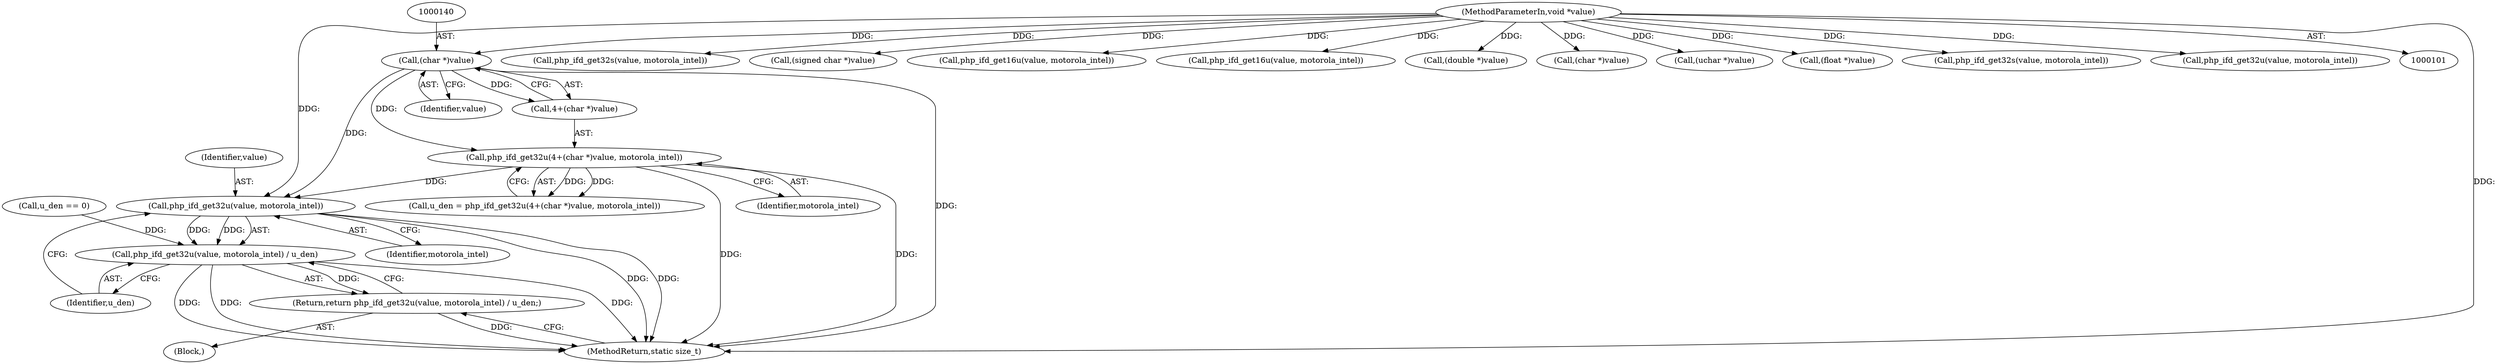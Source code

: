 digraph "0_php-src_1cda0d7c2ffb62d8331c64e703131d9cabdc03ea@pointer" {
"1000154" [label="(Call,php_ifd_get32u(value, motorola_intel))"];
"1000139" [label="(Call,(char *)value)"];
"1000102" [label="(MethodParameterIn,void *value)"];
"1000136" [label="(Call,php_ifd_get32u(4+(char *)value, motorola_intel))"];
"1000153" [label="(Call,php_ifd_get32u(value, motorola_intel) / u_den)"];
"1000152" [label="(Return,return php_ifd_get32u(value, motorola_intel) / u_den;)"];
"1000157" [label="(Identifier,u_den)"];
"1000190" [label="(Call,php_ifd_get32s(value, motorola_intel))"];
"1000136" [label="(Call,php_ifd_get32u(4+(char *)value, motorola_intel))"];
"1000151" [label="(Block,)"];
"1000155" [label="(Identifier,value)"];
"1000144" [label="(Call,u_den == 0)"];
"1000114" [label="(Call,(signed char *)value)"];
"1000125" [label="(Call,php_ifd_get16u(value, motorola_intel))"];
"1000142" [label="(Identifier,motorola_intel)"];
"1000185" [label="(Call,php_ifd_get16u(value, motorola_intel))"];
"1000102" [label="(MethodParameterIn,void *value)"];
"1000206" [label="(Call,(double *)value)"];
"1000152" [label="(Return,return php_ifd_get32u(value, motorola_intel) / u_den;)"];
"1000137" [label="(Call,4+(char *)value)"];
"1000134" [label="(Call,u_den = php_ifd_get32u(4+(char *)value, motorola_intel))"];
"1000211" [label="(MethodReturn,static size_t)"];
"1000141" [label="(Identifier,value)"];
"1000164" [label="(Call,(char *)value)"];
"1000120" [label="(Call,(uchar *)value)"];
"1000139" [label="(Call,(char *)value)"];
"1000156" [label="(Identifier,motorola_intel)"];
"1000198" [label="(Call,(float *)value)"];
"1000179" [label="(Call,php_ifd_get32s(value, motorola_intel))"];
"1000153" [label="(Call,php_ifd_get32u(value, motorola_intel) / u_den)"];
"1000130" [label="(Call,php_ifd_get32u(value, motorola_intel))"];
"1000154" [label="(Call,php_ifd_get32u(value, motorola_intel))"];
"1000154" -> "1000153"  [label="AST: "];
"1000154" -> "1000156"  [label="CFG: "];
"1000155" -> "1000154"  [label="AST: "];
"1000156" -> "1000154"  [label="AST: "];
"1000157" -> "1000154"  [label="CFG: "];
"1000154" -> "1000211"  [label="DDG: "];
"1000154" -> "1000211"  [label="DDG: "];
"1000154" -> "1000153"  [label="DDG: "];
"1000154" -> "1000153"  [label="DDG: "];
"1000139" -> "1000154"  [label="DDG: "];
"1000102" -> "1000154"  [label="DDG: "];
"1000136" -> "1000154"  [label="DDG: "];
"1000139" -> "1000137"  [label="AST: "];
"1000139" -> "1000141"  [label="CFG: "];
"1000140" -> "1000139"  [label="AST: "];
"1000141" -> "1000139"  [label="AST: "];
"1000137" -> "1000139"  [label="CFG: "];
"1000139" -> "1000211"  [label="DDG: "];
"1000139" -> "1000136"  [label="DDG: "];
"1000139" -> "1000137"  [label="DDG: "];
"1000102" -> "1000139"  [label="DDG: "];
"1000102" -> "1000101"  [label="AST: "];
"1000102" -> "1000211"  [label="DDG: "];
"1000102" -> "1000114"  [label="DDG: "];
"1000102" -> "1000120"  [label="DDG: "];
"1000102" -> "1000125"  [label="DDG: "];
"1000102" -> "1000130"  [label="DDG: "];
"1000102" -> "1000164"  [label="DDG: "];
"1000102" -> "1000179"  [label="DDG: "];
"1000102" -> "1000185"  [label="DDG: "];
"1000102" -> "1000190"  [label="DDG: "];
"1000102" -> "1000198"  [label="DDG: "];
"1000102" -> "1000206"  [label="DDG: "];
"1000136" -> "1000134"  [label="AST: "];
"1000136" -> "1000142"  [label="CFG: "];
"1000137" -> "1000136"  [label="AST: "];
"1000142" -> "1000136"  [label="AST: "];
"1000134" -> "1000136"  [label="CFG: "];
"1000136" -> "1000211"  [label="DDG: "];
"1000136" -> "1000211"  [label="DDG: "];
"1000136" -> "1000134"  [label="DDG: "];
"1000136" -> "1000134"  [label="DDG: "];
"1000153" -> "1000152"  [label="AST: "];
"1000153" -> "1000157"  [label="CFG: "];
"1000157" -> "1000153"  [label="AST: "];
"1000152" -> "1000153"  [label="CFG: "];
"1000153" -> "1000211"  [label="DDG: "];
"1000153" -> "1000211"  [label="DDG: "];
"1000153" -> "1000211"  [label="DDG: "];
"1000153" -> "1000152"  [label="DDG: "];
"1000144" -> "1000153"  [label="DDG: "];
"1000152" -> "1000151"  [label="AST: "];
"1000211" -> "1000152"  [label="CFG: "];
"1000152" -> "1000211"  [label="DDG: "];
}
